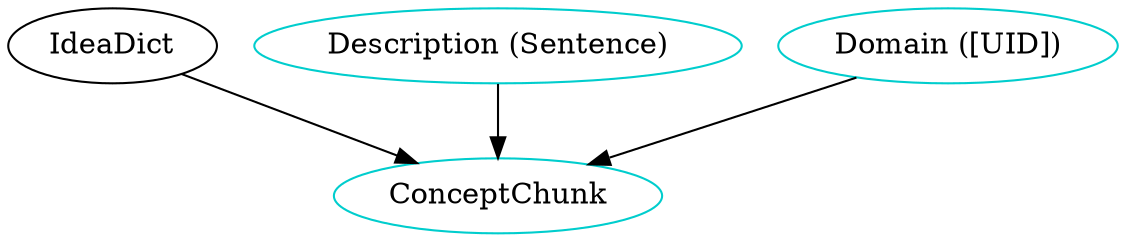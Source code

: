 digraph conceptchunk {
	/* relationships between independent and dependent components */
	IdeaDict -> ConceptChunk;
    DescConceptChunk -> ConceptChunk;
    DomainConceptChunk -> ConceptChunk;
    
	/* definitions for each type component */
	ConceptChunk 	    [shape=oval, color=cyan3, label="ConceptChunk"];
    DescConceptChunk    [shape=oval, color=cyan3, label="Description (Sentence)"];
    DomainConceptChunk  [shape=oval, color=cyan3, label="Domain ([UID])"];

}

/* dot -Tpng sample.dot -o sample.png */
